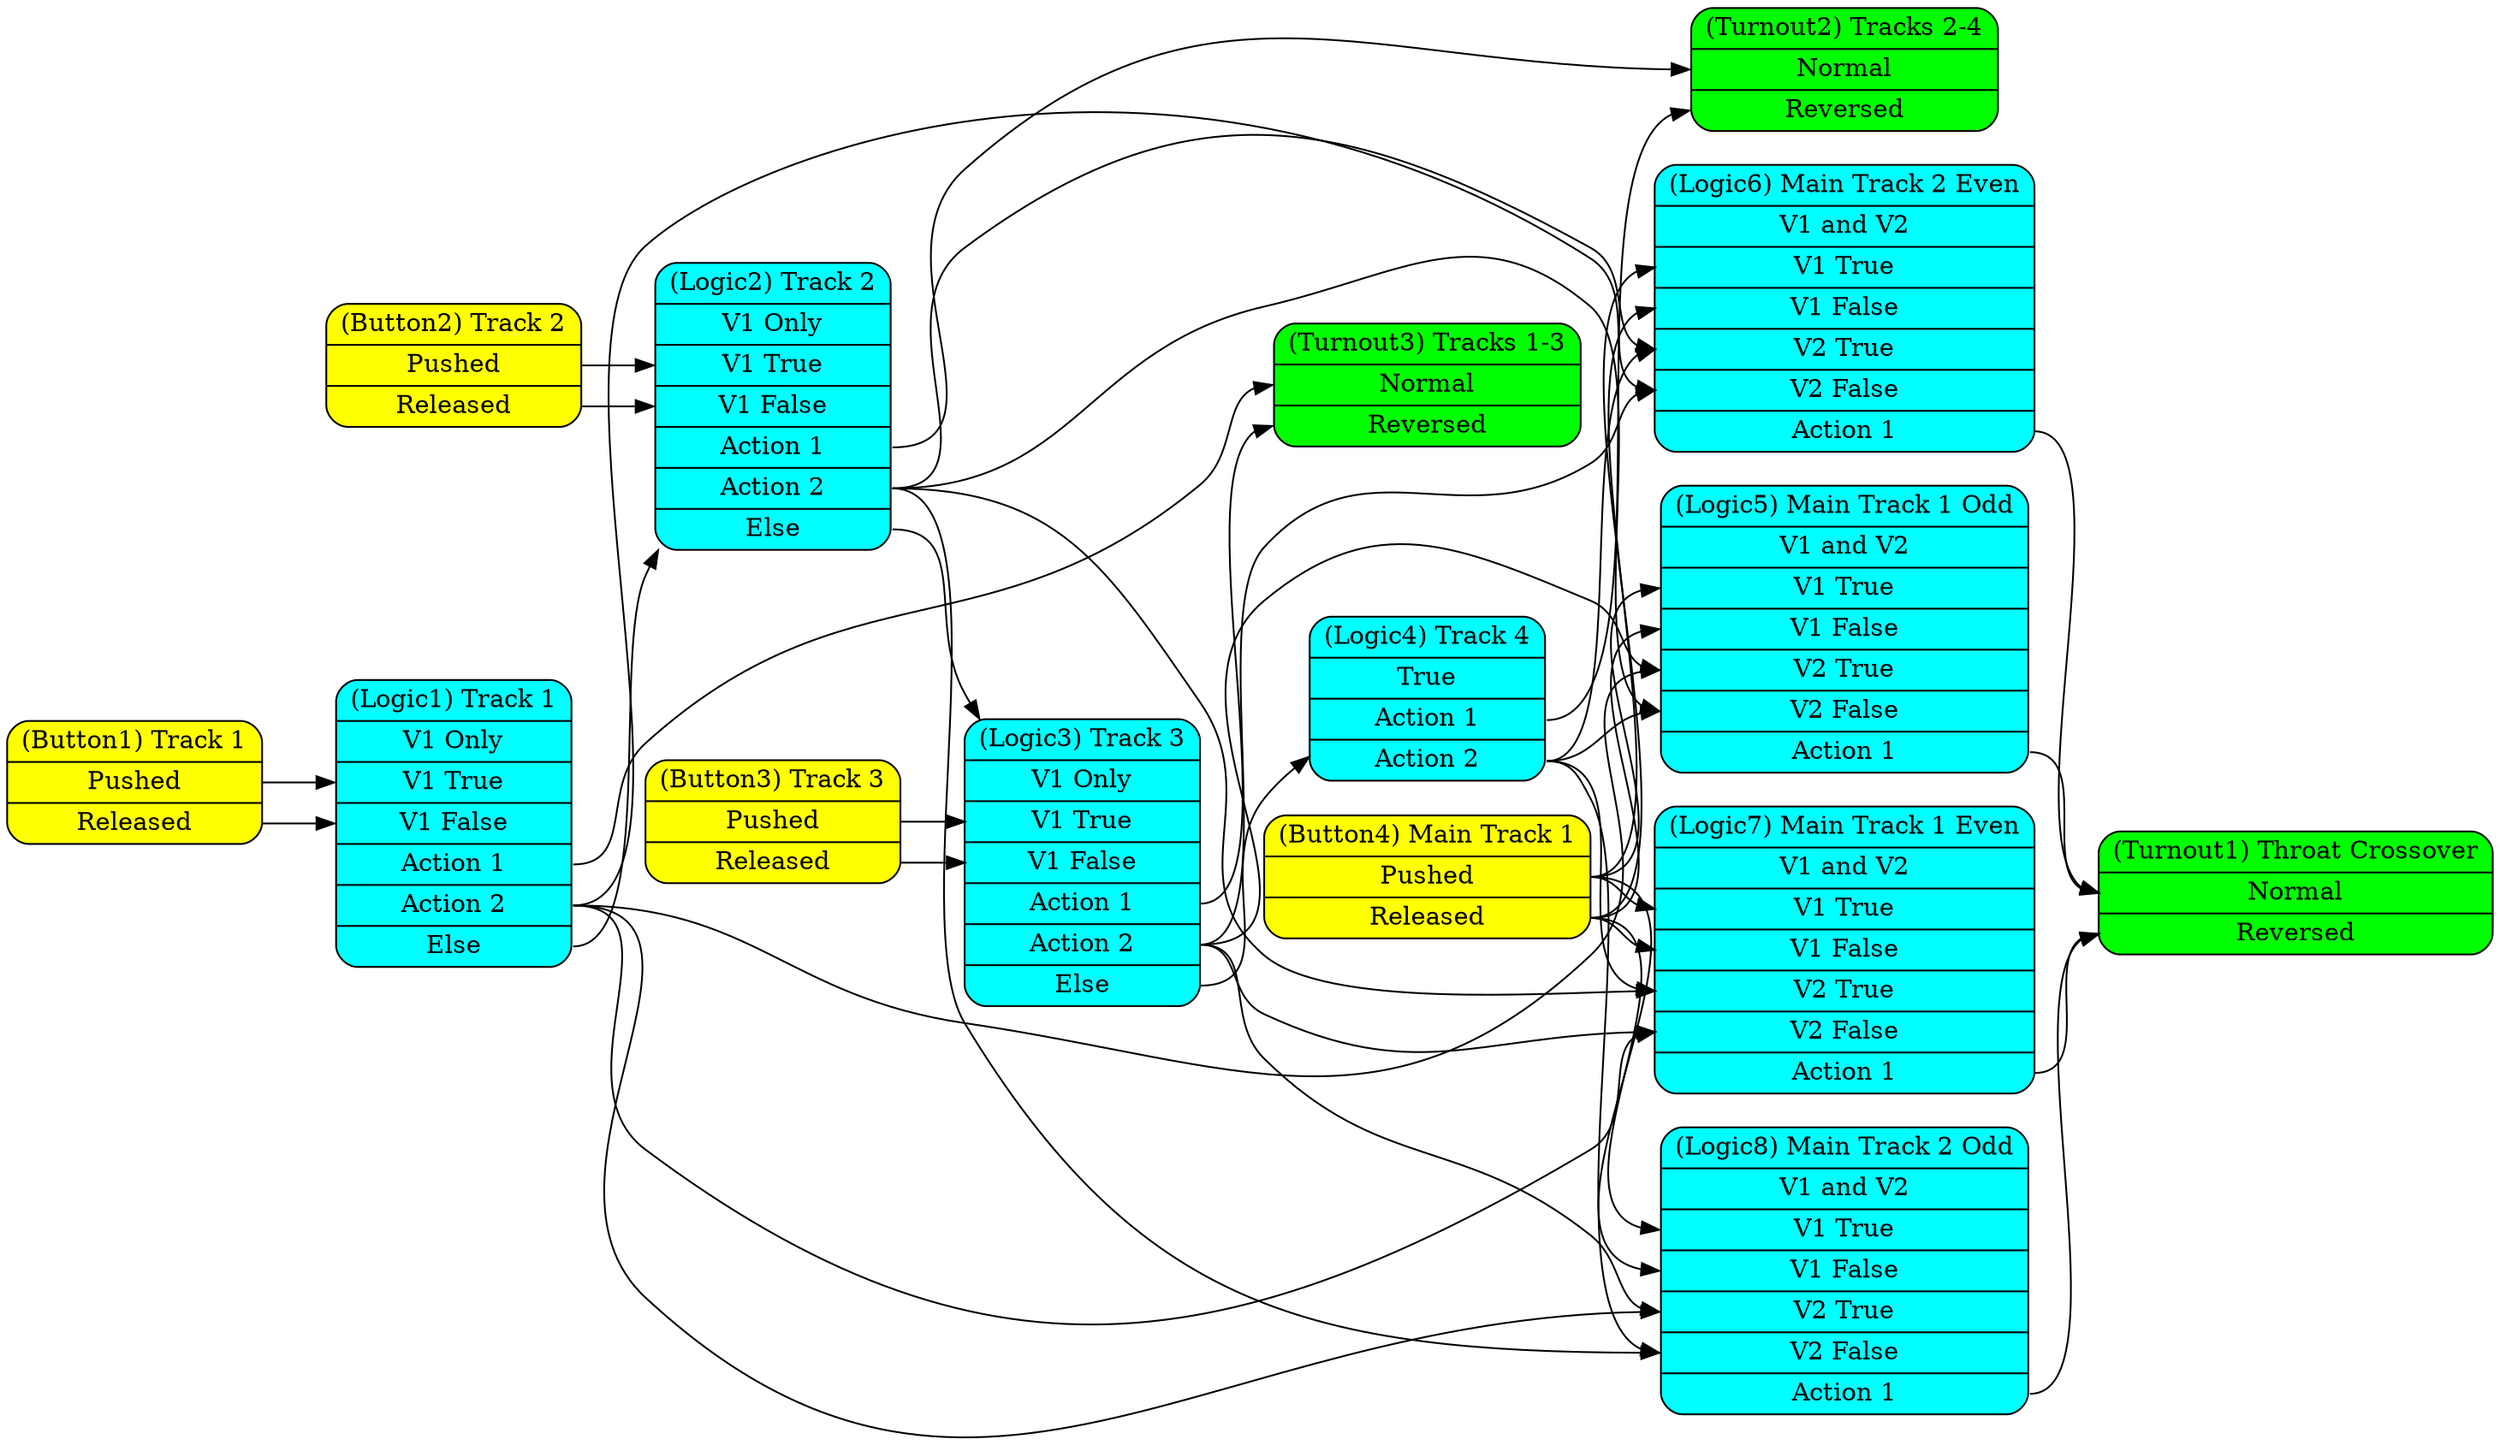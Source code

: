 digraph G {
    rankdir=LR;
    node [shape=Mrecord, style="filled"];
    button1 [fillcolor="yellow", label ="(Button1) Track 1|<on> Pushed|<off> Released"];
    button2 [fillcolor="yellow", label ="(Button2) Track 2|<on> Pushed|<off> Released"];
    button3 [fillcolor="yellow", label ="(Button3) Track 3|<on> Pushed|<off> Released"];
    button4 [fillcolor="yellow", label ="(Button4) Main Track 1|<on> Pushed|<off> Released"];
    
    Logic1 [fillcolor="cyan", label ="(Logic1) Track 1|V1 Only|<V1True> V1 True|<V1False> V1 False|<A1> Action 1|<A2> Action 2|<else> Else"];
    Logic2 [fillcolor="cyan", label ="(Logic2) Track 2|V1 Only|<V1True> V1 True|<V1False> V1 False|<A1> Action 1|<A2> Action 2|<else> Else"];
    Logic3 [fillcolor="cyan", label ="(Logic3) Track 3|V1 Only|<V1True> V1 True|<V1False> V1 False|<A1> Action 1|<A2> Action 2|<else> Else"];
    Logic4 [fillcolor="cyan", label ="(Logic4) Track 4|True|<A1> Action 1|<A2> Action 2"];


    Logic5 [fillcolor="cyan", label ="(Logic5) Main Track 1 Odd|V1 and V2|<V1True> V1 True|<V1False> V1 False|<V2True> V2 True|<V2False> V2 False|<A1> Action 1"];
    Logic6 [fillcolor="cyan", label ="(Logic6) Main Track 2 Even|V1 and V2|<V1True> V1 True|<V1False> V1 False|<V2True> V2 True|<V2False> V2 False|<A1> Action 1"];
    Logic7 [fillcolor="cyan", label ="(Logic7) Main Track 1 Even|V1 and V2|<V1True> V1 True|<V1False> V1 False|<V2True> V2 True|<V2False> V2 False|<A1> Action 1"];
    Logic8 [fillcolor="cyan", label ="(Logic8) Main Track 2 Odd|V1 and V2|<V1True> V1 True|<V1False> V1 False|<V2True> V2 True|<V2False> V2 False|<A1> Action 1"];
    
    Turnout1 [fillcolor="green", label ="(Turnout1) Throat Crossover|<normal> Normal|<reversed> Reversed"];
    Turnout2 [fillcolor="green", label ="(Turnout2) Tracks 2-4|<normal> Normal|<reversed> Reversed"];
    Turnout3 [fillcolor="green", label ="(Turnout3) Tracks 1-3|<normal> Normal|<reversed> Reversed"];
    
    button1:on -> Logic1:V1True;
    button1:off -> Logic1:V1False;
    Logic1:else -> Logic2;
    button2:on -> Logic2:V1True;
    button2:off -> Logic2:V1False;
    Logic2:else -> Logic3;
    button3:on -> Logic3:V1True;
    button3:off -> Logic3:V1False;
    Logic3:else -> Logic4;
    
    Logic1:A1 -> Turnout3:normal;
    Logic2:A1 -> Turnout2:normal;
    Logic3:A1 -> Turnout3:reversed;
    Logic4:A1 -> Turnout2:reversed;
    
    button4:on -> Logic5:V1True;
    button4:on -> Logic7:V1True;
    button4:on -> Logic6:V1False;
    button4:on -> Logic8:V1False;
    
    button4:off -> Logic5:V1False;
    button4:off -> Logic7:V1False;
    button4:off -> Logic6:V1True;
    button4:off -> Logic8:V1True;
    
    Logic1:A2 -> Logic5:V2True;
    Logic2:A2 -> Logic5:V2False;
    Logic3:A2 -> Logic5:V2True;
    Logic4:A2 -> Logic5:V2False;
    
    Logic1:A2 -> Logic6:V2False;
    Logic2:A2 -> Logic6:V2True;
    Logic3:A2 -> Logic6:V2False;
    Logic4:A2 -> Logic6:V2True;
    
    Logic1:A2 -> Logic7:V2False;
    Logic2:A2 -> Logic7:V2True;
    Logic3:A2 -> Logic7:V2False;
    Logic4:A2 -> Logic7:V2True;
    
    Logic1:A2 -> Logic8:V2True;
    Logic2:A2 -> Logic8:V2False;
    Logic3:A2 -> Logic8:V2True;
    Logic4:A2 -> Logic8:V2False;
    
    Logic5:A1 -> Turnout1:normal;
    Logic6:A1 -> Turnout1:normal;
    Logic7:A1 -> Turnout1:reversed;
    Logic8:A1 -> Turnout1:reversed;
    
}
